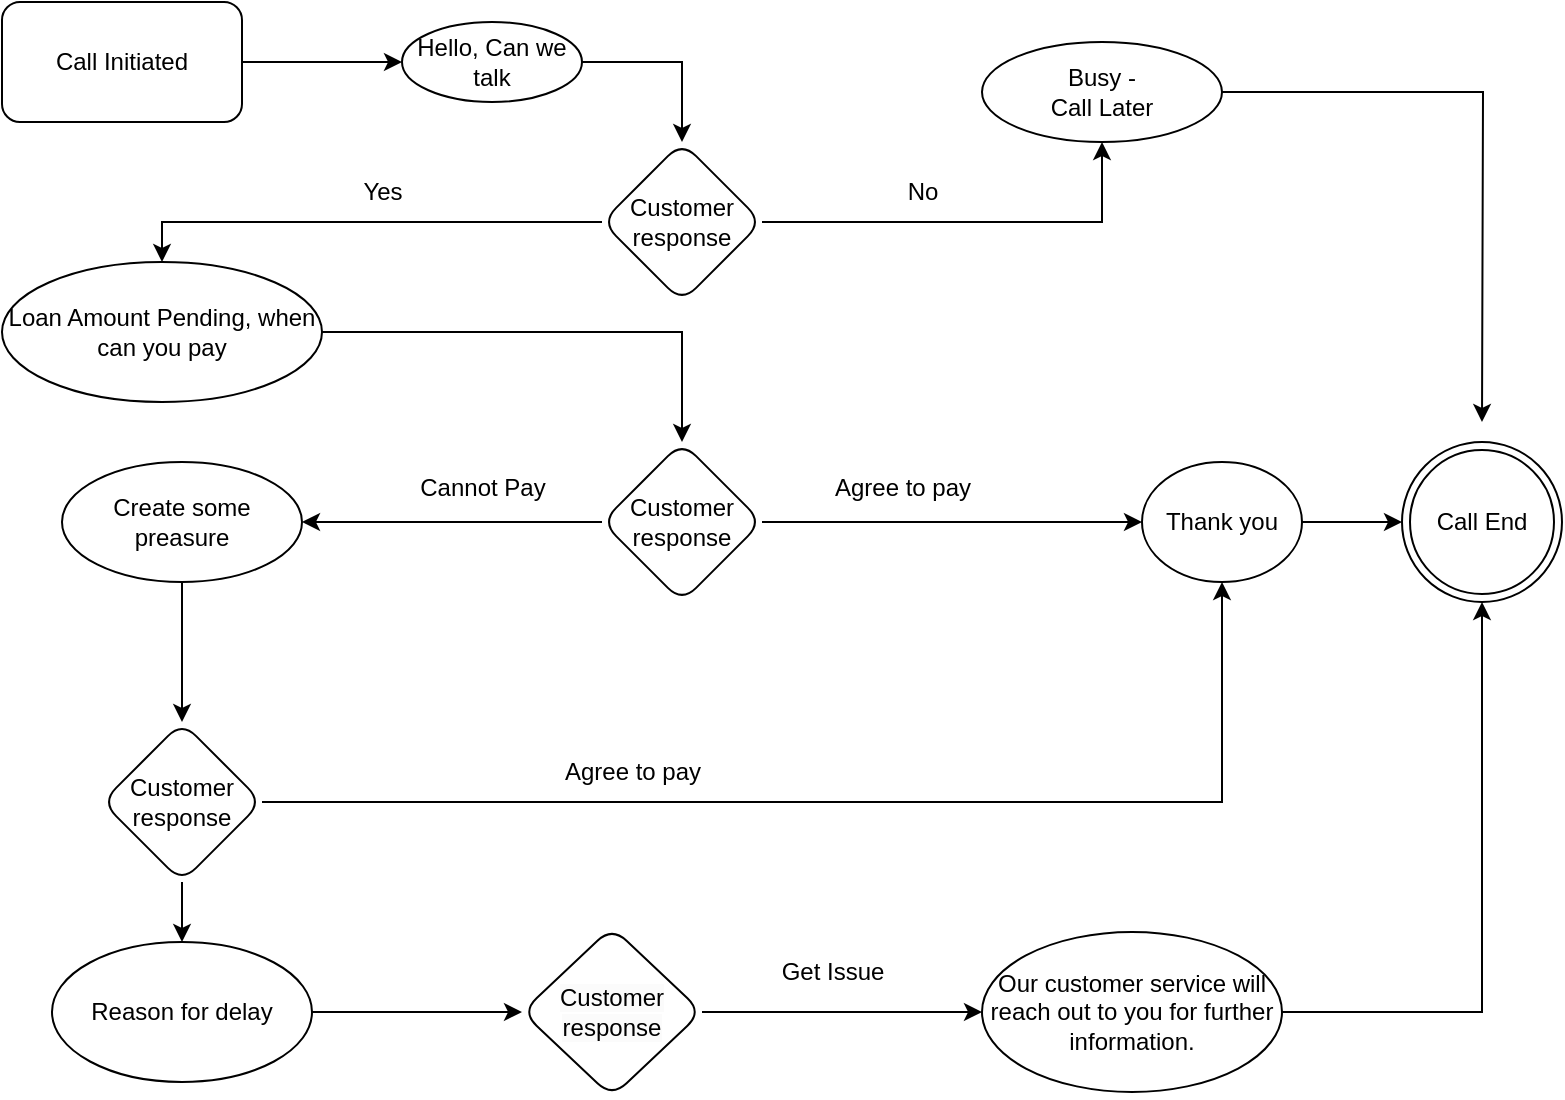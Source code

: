 <mxfile version="21.3.4" type="github">
  <diagram name="Page-1" id="_XSU-ZiaZUm6kHqfMgjd">
    <mxGraphModel dx="948" dy="529" grid="1" gridSize="10" guides="1" tooltips="1" connect="1" arrows="1" fold="1" page="1" pageScale="1" pageWidth="850" pageHeight="1100" math="0" shadow="0">
      <root>
        <mxCell id="0" />
        <mxCell id="1" parent="0" />
        <mxCell id="8jqBPqb6njljP35rpJpu-6" value="" style="edgeStyle=orthogonalEdgeStyle;rounded=0;orthogonalLoop=1;jettySize=auto;html=1;" edge="1" parent="1" source="8jqBPqb6njljP35rpJpu-4" target="8jqBPqb6njljP35rpJpu-5">
          <mxGeometry relative="1" as="geometry">
            <Array as="points">
              <mxPoint x="250" y="50" />
              <mxPoint x="250" y="50" />
            </Array>
          </mxGeometry>
        </mxCell>
        <mxCell id="8jqBPqb6njljP35rpJpu-4" value="Call Initiated" style="rounded=1;whiteSpace=wrap;html=1;" vertex="1" parent="1">
          <mxGeometry x="60" y="20" width="120" height="60" as="geometry" />
        </mxCell>
        <mxCell id="8jqBPqb6njljP35rpJpu-10" value="" style="edgeStyle=orthogonalEdgeStyle;rounded=0;orthogonalLoop=1;jettySize=auto;html=1;" edge="1" parent="1" source="8jqBPqb6njljP35rpJpu-5" target="8jqBPqb6njljP35rpJpu-9">
          <mxGeometry relative="1" as="geometry" />
        </mxCell>
        <mxCell id="8jqBPqb6njljP35rpJpu-5" value="Hello, Can we talk" style="ellipse;whiteSpace=wrap;html=1;rounded=1;" vertex="1" parent="1">
          <mxGeometry x="260" y="30" width="90" height="40" as="geometry" />
        </mxCell>
        <mxCell id="8jqBPqb6njljP35rpJpu-12" value="" style="edgeStyle=orthogonalEdgeStyle;rounded=0;orthogonalLoop=1;jettySize=auto;html=1;" edge="1" parent="1" source="8jqBPqb6njljP35rpJpu-9" target="8jqBPqb6njljP35rpJpu-11">
          <mxGeometry relative="1" as="geometry">
            <Array as="points">
              <mxPoint x="610" y="130" />
            </Array>
          </mxGeometry>
        </mxCell>
        <mxCell id="8jqBPqb6njljP35rpJpu-14" value="" style="edgeStyle=orthogonalEdgeStyle;rounded=0;orthogonalLoop=1;jettySize=auto;html=1;" edge="1" parent="1" source="8jqBPqb6njljP35rpJpu-9" target="8jqBPqb6njljP35rpJpu-13">
          <mxGeometry relative="1" as="geometry">
            <Array as="points">
              <mxPoint x="140" y="130" />
            </Array>
          </mxGeometry>
        </mxCell>
        <mxCell id="8jqBPqb6njljP35rpJpu-9" value="Customer&lt;br&gt;response" style="rhombus;whiteSpace=wrap;html=1;rounded=1;" vertex="1" parent="1">
          <mxGeometry x="360" y="90" width="80" height="80" as="geometry" />
        </mxCell>
        <mxCell id="8jqBPqb6njljP35rpJpu-11" value="Busy - &lt;br&gt;Call Later" style="ellipse;whiteSpace=wrap;html=1;rounded=1;" vertex="1" parent="1">
          <mxGeometry x="550" y="40" width="120" height="50" as="geometry" />
        </mxCell>
        <mxCell id="8jqBPqb6njljP35rpJpu-18" value="" style="edgeStyle=orthogonalEdgeStyle;rounded=0;orthogonalLoop=1;jettySize=auto;html=1;" edge="1" parent="1" source="8jqBPqb6njljP35rpJpu-13" target="8jqBPqb6njljP35rpJpu-17">
          <mxGeometry relative="1" as="geometry" />
        </mxCell>
        <mxCell id="8jqBPqb6njljP35rpJpu-13" value="Loan Amount Pending, when can you pay&lt;br&gt;" style="ellipse;whiteSpace=wrap;html=1;rounded=1;" vertex="1" parent="1">
          <mxGeometry x="60" y="150" width="160" height="70" as="geometry" />
        </mxCell>
        <mxCell id="8jqBPqb6njljP35rpJpu-15" value="No" style="text;html=1;align=center;verticalAlign=middle;resizable=0;points=[];autosize=1;strokeColor=none;fillColor=none;" vertex="1" parent="1">
          <mxGeometry x="500" y="100" width="40" height="30" as="geometry" />
        </mxCell>
        <mxCell id="8jqBPqb6njljP35rpJpu-16" value="Yes" style="text;html=1;align=center;verticalAlign=middle;resizable=0;points=[];autosize=1;strokeColor=none;fillColor=none;" vertex="1" parent="1">
          <mxGeometry x="230" y="100" width="40" height="30" as="geometry" />
        </mxCell>
        <mxCell id="8jqBPqb6njljP35rpJpu-21" value="" style="edgeStyle=orthogonalEdgeStyle;rounded=0;orthogonalLoop=1;jettySize=auto;html=1;" edge="1" parent="1" source="8jqBPqb6njljP35rpJpu-17" target="8jqBPqb6njljP35rpJpu-20">
          <mxGeometry relative="1" as="geometry" />
        </mxCell>
        <mxCell id="8jqBPqb6njljP35rpJpu-24" value="" style="edgeStyle=orthogonalEdgeStyle;rounded=0;orthogonalLoop=1;jettySize=auto;html=1;" edge="1" parent="1" source="8jqBPqb6njljP35rpJpu-17" target="8jqBPqb6njljP35rpJpu-23">
          <mxGeometry relative="1" as="geometry" />
        </mxCell>
        <mxCell id="8jqBPqb6njljP35rpJpu-17" value="Customer&lt;br style=&quot;border-color: var(--border-color);&quot;&gt;response" style="rhombus;whiteSpace=wrap;html=1;rounded=1;" vertex="1" parent="1">
          <mxGeometry x="360" y="240" width="80" height="80" as="geometry" />
        </mxCell>
        <mxCell id="8jqBPqb6njljP35rpJpu-34" value="" style="edgeStyle=orthogonalEdgeStyle;rounded=0;orthogonalLoop=1;jettySize=auto;html=1;" edge="1" parent="1" source="8jqBPqb6njljP35rpJpu-20" target="8jqBPqb6njljP35rpJpu-33">
          <mxGeometry relative="1" as="geometry" />
        </mxCell>
        <mxCell id="8jqBPqb6njljP35rpJpu-20" value="Create some preasure" style="ellipse;whiteSpace=wrap;html=1;rounded=1;" vertex="1" parent="1">
          <mxGeometry x="90" y="250" width="120" height="60" as="geometry" />
        </mxCell>
        <mxCell id="8jqBPqb6njljP35rpJpu-22" value="Cannot Pay" style="text;html=1;align=center;verticalAlign=middle;resizable=0;points=[];autosize=1;strokeColor=none;fillColor=none;" vertex="1" parent="1">
          <mxGeometry x="255" y="248" width="90" height="30" as="geometry" />
        </mxCell>
        <mxCell id="8jqBPqb6njljP35rpJpu-32" value="" style="edgeStyle=orthogonalEdgeStyle;rounded=0;orthogonalLoop=1;jettySize=auto;html=1;entryX=0;entryY=0.5;entryDx=0;entryDy=0;" edge="1" parent="1" source="8jqBPqb6njljP35rpJpu-23" target="8jqBPqb6njljP35rpJpu-49">
          <mxGeometry relative="1" as="geometry">
            <mxPoint x="750" y="280" as="targetPoint" />
          </mxGeometry>
        </mxCell>
        <mxCell id="8jqBPqb6njljP35rpJpu-23" value="Thank you" style="ellipse;whiteSpace=wrap;html=1;rounded=1;" vertex="1" parent="1">
          <mxGeometry x="630" y="250" width="80" height="60" as="geometry" />
        </mxCell>
        <mxCell id="8jqBPqb6njljP35rpJpu-26" value="Agree to pay" style="text;html=1;align=center;verticalAlign=middle;resizable=0;points=[];autosize=1;strokeColor=none;fillColor=none;" vertex="1" parent="1">
          <mxGeometry x="465" y="248" width="90" height="30" as="geometry" />
        </mxCell>
        <mxCell id="8jqBPqb6njljP35rpJpu-36" style="edgeStyle=orthogonalEdgeStyle;rounded=0;orthogonalLoop=1;jettySize=auto;html=1;entryX=0.5;entryY=1;entryDx=0;entryDy=0;" edge="1" parent="1" source="8jqBPqb6njljP35rpJpu-33" target="8jqBPqb6njljP35rpJpu-23">
          <mxGeometry relative="1" as="geometry">
            <mxPoint x="240" y="420" as="targetPoint" />
          </mxGeometry>
        </mxCell>
        <mxCell id="8jqBPqb6njljP35rpJpu-39" value="" style="edgeStyle=orthogonalEdgeStyle;rounded=0;orthogonalLoop=1;jettySize=auto;html=1;" edge="1" parent="1" source="8jqBPqb6njljP35rpJpu-33" target="8jqBPqb6njljP35rpJpu-38">
          <mxGeometry relative="1" as="geometry" />
        </mxCell>
        <mxCell id="8jqBPqb6njljP35rpJpu-33" value="Customer&lt;br style=&quot;border-color: var(--border-color);&quot;&gt;response" style="rhombus;whiteSpace=wrap;html=1;rounded=1;" vertex="1" parent="1">
          <mxGeometry x="110" y="380" width="80" height="80" as="geometry" />
        </mxCell>
        <mxCell id="8jqBPqb6njljP35rpJpu-37" value="Agree to pay" style="text;html=1;align=center;verticalAlign=middle;resizable=0;points=[];autosize=1;strokeColor=none;fillColor=none;" vertex="1" parent="1">
          <mxGeometry x="330" y="390" width="90" height="30" as="geometry" />
        </mxCell>
        <mxCell id="8jqBPqb6njljP35rpJpu-43" value="" style="edgeStyle=orthogonalEdgeStyle;rounded=0;orthogonalLoop=1;jettySize=auto;html=1;" edge="1" parent="1" source="8jqBPqb6njljP35rpJpu-38" target="8jqBPqb6njljP35rpJpu-42">
          <mxGeometry relative="1" as="geometry" />
        </mxCell>
        <mxCell id="8jqBPqb6njljP35rpJpu-38" value="Reason for delay" style="ellipse;whiteSpace=wrap;html=1;rounded=1;" vertex="1" parent="1">
          <mxGeometry x="85" y="490" width="130" height="70" as="geometry" />
        </mxCell>
        <mxCell id="8jqBPqb6njljP35rpJpu-45" value="" style="edgeStyle=orthogonalEdgeStyle;rounded=0;orthogonalLoop=1;jettySize=auto;html=1;" edge="1" parent="1" source="8jqBPqb6njljP35rpJpu-42" target="8jqBPqb6njljP35rpJpu-44">
          <mxGeometry relative="1" as="geometry" />
        </mxCell>
        <mxCell id="8jqBPqb6njljP35rpJpu-42" value="&lt;span style=&quot;color: rgb(0, 0, 0); font-family: Helvetica; font-size: 12px; font-style: normal; font-variant-ligatures: normal; font-variant-caps: normal; font-weight: 400; letter-spacing: normal; orphans: 2; text-align: center; text-indent: 0px; text-transform: none; widows: 2; word-spacing: 0px; -webkit-text-stroke-width: 0px; background-color: rgb(251, 251, 251); text-decoration-thickness: initial; text-decoration-style: initial; text-decoration-color: initial; float: none; display: inline !important;&quot;&gt;Customer&lt;/span&gt;&lt;br style=&quot;border-color: var(--border-color); color: rgb(0, 0, 0); font-family: Helvetica; font-size: 12px; font-style: normal; font-variant-ligatures: normal; font-variant-caps: normal; font-weight: 400; letter-spacing: normal; orphans: 2; text-align: center; text-indent: 0px; text-transform: none; widows: 2; word-spacing: 0px; -webkit-text-stroke-width: 0px; background-color: rgb(251, 251, 251); text-decoration-thickness: initial; text-decoration-style: initial; text-decoration-color: initial;&quot;&gt;&lt;span style=&quot;color: rgb(0, 0, 0); font-family: Helvetica; font-size: 12px; font-style: normal; font-variant-ligatures: normal; font-variant-caps: normal; font-weight: 400; letter-spacing: normal; orphans: 2; text-align: center; text-indent: 0px; text-transform: none; widows: 2; word-spacing: 0px; -webkit-text-stroke-width: 0px; background-color: rgb(251, 251, 251); text-decoration-thickness: initial; text-decoration-style: initial; text-decoration-color: initial; float: none; display: inline !important;&quot;&gt;response&lt;/span&gt;" style="rhombus;whiteSpace=wrap;html=1;rounded=1;" vertex="1" parent="1">
          <mxGeometry x="320" y="482.5" width="90" height="85" as="geometry" />
        </mxCell>
        <mxCell id="8jqBPqb6njljP35rpJpu-53" style="edgeStyle=orthogonalEdgeStyle;rounded=0;orthogonalLoop=1;jettySize=auto;html=1;entryX=0.5;entryY=1;entryDx=0;entryDy=0;" edge="1" parent="1" source="8jqBPqb6njljP35rpJpu-44" target="8jqBPqb6njljP35rpJpu-49">
          <mxGeometry relative="1" as="geometry">
            <mxPoint x="780" y="390" as="targetPoint" />
          </mxGeometry>
        </mxCell>
        <mxCell id="8jqBPqb6njljP35rpJpu-44" value="Our customer service will reach out to you for further information." style="ellipse;whiteSpace=wrap;html=1;rounded=1;" vertex="1" parent="1">
          <mxGeometry x="550" y="485" width="150" height="80" as="geometry" />
        </mxCell>
        <mxCell id="8jqBPqb6njljP35rpJpu-46" value="Get Issue" style="text;html=1;align=center;verticalAlign=middle;resizable=0;points=[];autosize=1;strokeColor=none;fillColor=none;" vertex="1" parent="1">
          <mxGeometry x="440" y="490" width="70" height="30" as="geometry" />
        </mxCell>
        <mxCell id="8jqBPqb6njljP35rpJpu-51" value="" style="edgeStyle=orthogonalEdgeStyle;rounded=0;orthogonalLoop=1;jettySize=auto;html=1;" edge="1" parent="1" source="8jqBPqb6njljP35rpJpu-11">
          <mxGeometry relative="1" as="geometry">
            <mxPoint x="670" y="65" as="sourcePoint" />
            <mxPoint x="800" y="230" as="targetPoint" />
          </mxGeometry>
        </mxCell>
        <mxCell id="8jqBPqb6njljP35rpJpu-49" value="Call End" style="ellipse;shape=doubleEllipse;whiteSpace=wrap;html=1;aspect=fixed;" vertex="1" parent="1">
          <mxGeometry x="760" y="240" width="80" height="80" as="geometry" />
        </mxCell>
      </root>
    </mxGraphModel>
  </diagram>
</mxfile>
